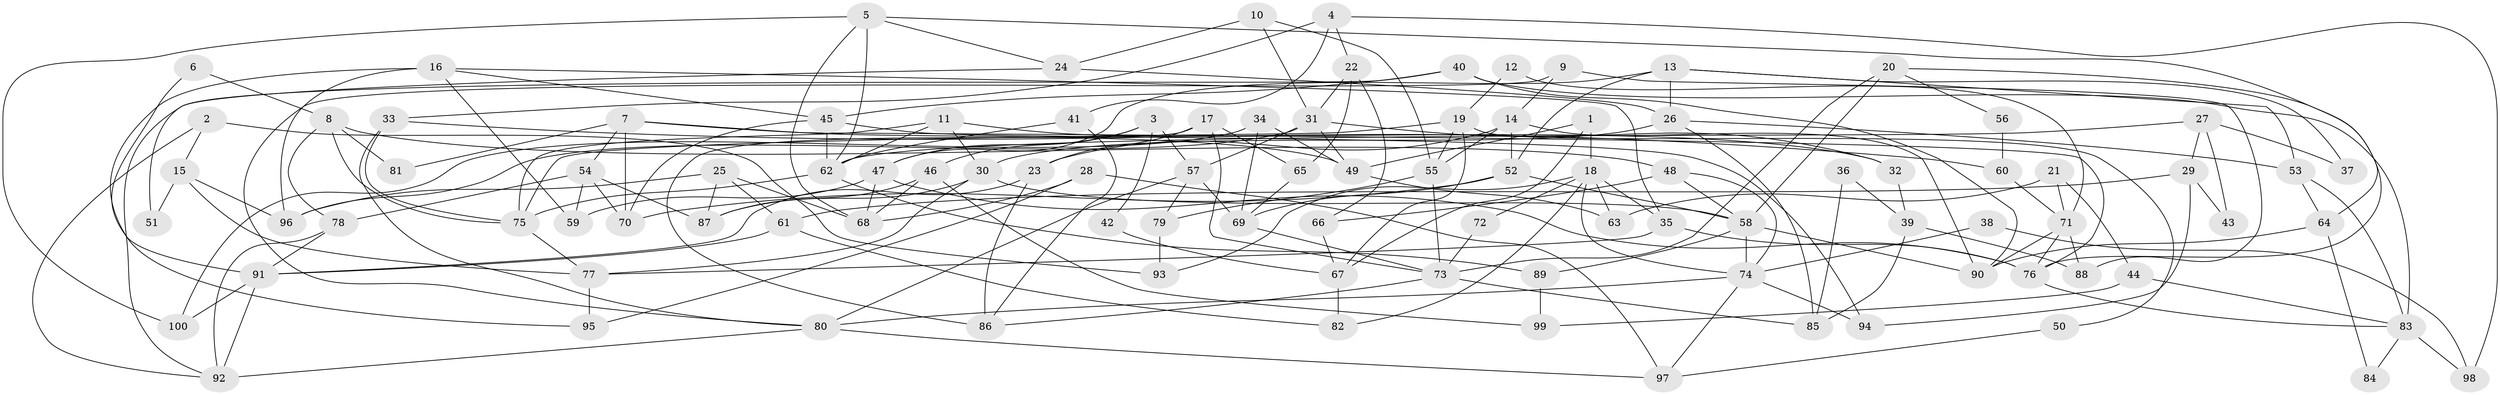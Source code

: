 // Generated by graph-tools (version 1.1) at 2025/11/02/21/25 10:11:14]
// undirected, 100 vertices, 200 edges
graph export_dot {
graph [start="1"]
  node [color=gray90,style=filled];
  1;
  2;
  3;
  4;
  5;
  6;
  7;
  8;
  9;
  10;
  11;
  12;
  13;
  14;
  15;
  16;
  17;
  18;
  19;
  20;
  21;
  22;
  23;
  24;
  25;
  26;
  27;
  28;
  29;
  30;
  31;
  32;
  33;
  34;
  35;
  36;
  37;
  38;
  39;
  40;
  41;
  42;
  43;
  44;
  45;
  46;
  47;
  48;
  49;
  50;
  51;
  52;
  53;
  54;
  55;
  56;
  57;
  58;
  59;
  60;
  61;
  62;
  63;
  64;
  65;
  66;
  67;
  68;
  69;
  70;
  71;
  72;
  73;
  74;
  75;
  76;
  77;
  78;
  79;
  80;
  81;
  82;
  83;
  84;
  85;
  86;
  87;
  88;
  89;
  90;
  91;
  92;
  93;
  94;
  95;
  96;
  97;
  98;
  99;
  100;
  1 -- 49;
  1 -- 67;
  1 -- 18;
  2 -- 92;
  2 -- 15;
  2 -- 93;
  3 -- 47;
  3 -- 57;
  3 -- 42;
  3 -- 46;
  4 -- 33;
  4 -- 41;
  4 -- 22;
  4 -- 98;
  5 -- 68;
  5 -- 62;
  5 -- 24;
  5 -- 64;
  5 -- 100;
  6 -- 8;
  6 -- 91;
  7 -- 76;
  7 -- 49;
  7 -- 54;
  7 -- 70;
  7 -- 81;
  8 -- 75;
  8 -- 48;
  8 -- 78;
  8 -- 81;
  9 -- 80;
  9 -- 14;
  9 -- 88;
  10 -- 31;
  10 -- 24;
  10 -- 55;
  11 -- 30;
  11 -- 62;
  11 -- 32;
  11 -- 75;
  12 -- 19;
  12 -- 71;
  13 -- 52;
  13 -- 26;
  13 -- 37;
  13 -- 47;
  13 -- 53;
  14 -- 55;
  14 -- 90;
  14 -- 23;
  14 -- 52;
  15 -- 77;
  15 -- 96;
  15 -- 51;
  16 -- 35;
  16 -- 59;
  16 -- 45;
  16 -- 95;
  16 -- 96;
  17 -- 86;
  17 -- 73;
  17 -- 23;
  17 -- 65;
  18 -- 93;
  18 -- 35;
  18 -- 63;
  18 -- 72;
  18 -- 74;
  18 -- 82;
  19 -- 75;
  19 -- 55;
  19 -- 50;
  19 -- 67;
  20 -- 76;
  20 -- 58;
  20 -- 56;
  20 -- 73;
  21 -- 71;
  21 -- 63;
  21 -- 44;
  22 -- 31;
  22 -- 65;
  22 -- 66;
  23 -- 86;
  23 -- 91;
  24 -- 26;
  24 -- 51;
  25 -- 96;
  25 -- 61;
  25 -- 68;
  25 -- 87;
  26 -- 53;
  26 -- 30;
  26 -- 85;
  27 -- 62;
  27 -- 29;
  27 -- 37;
  27 -- 43;
  28 -- 68;
  28 -- 95;
  28 -- 97;
  29 -- 94;
  29 -- 61;
  29 -- 43;
  30 -- 58;
  30 -- 87;
  30 -- 77;
  31 -- 32;
  31 -- 57;
  31 -- 49;
  31 -- 96;
  32 -- 39;
  33 -- 75;
  33 -- 80;
  33 -- 60;
  34 -- 69;
  34 -- 100;
  34 -- 49;
  35 -- 77;
  35 -- 76;
  36 -- 85;
  36 -- 39;
  38 -- 98;
  38 -- 74;
  39 -- 88;
  39 -- 85;
  40 -- 90;
  40 -- 92;
  40 -- 45;
  40 -- 83;
  41 -- 86;
  41 -- 62;
  42 -- 67;
  44 -- 83;
  44 -- 99;
  45 -- 62;
  45 -- 70;
  45 -- 94;
  46 -- 87;
  46 -- 68;
  46 -- 99;
  47 -- 68;
  47 -- 59;
  47 -- 76;
  48 -- 58;
  48 -- 74;
  48 -- 66;
  49 -- 63;
  50 -- 97;
  52 -- 70;
  52 -- 58;
  52 -- 69;
  53 -- 83;
  53 -- 64;
  54 -- 70;
  54 -- 59;
  54 -- 78;
  54 -- 87;
  55 -- 73;
  55 -- 79;
  56 -- 60;
  57 -- 69;
  57 -- 80;
  57 -- 79;
  58 -- 74;
  58 -- 89;
  58 -- 90;
  60 -- 71;
  61 -- 82;
  61 -- 91;
  62 -- 89;
  62 -- 75;
  64 -- 84;
  64 -- 90;
  65 -- 69;
  66 -- 67;
  67 -- 82;
  69 -- 73;
  71 -- 76;
  71 -- 90;
  71 -- 88;
  72 -- 73;
  73 -- 85;
  73 -- 86;
  74 -- 97;
  74 -- 80;
  74 -- 94;
  75 -- 77;
  76 -- 83;
  77 -- 95;
  78 -- 91;
  78 -- 92;
  79 -- 93;
  80 -- 92;
  80 -- 97;
  83 -- 84;
  83 -- 98;
  89 -- 99;
  91 -- 92;
  91 -- 100;
}
